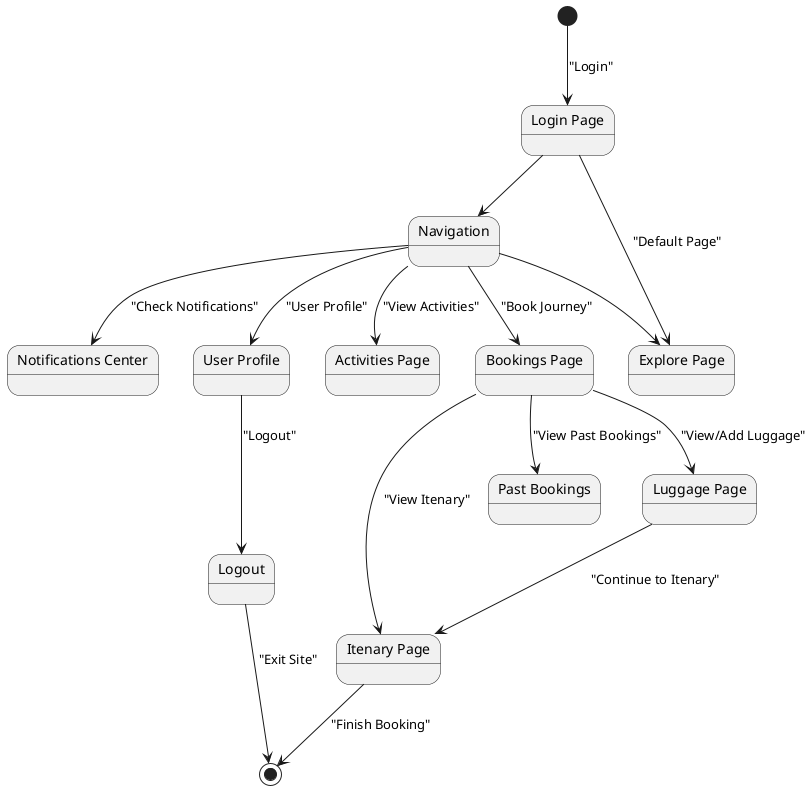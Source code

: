 @startuml

state "Navigation" as Root

state "Explore Page" as Explore

state "Notifications Center" as Notifications

state "User Profile" as UserProfile

state "Activities Page" as Activities 

state "Bookings Page" as Bookings 

state "Luggage Page" as Luggage

state "Itenary Page" as Itenary

state "Login Page" as Login

state "Logout" as Logout

state "Past Bookings" as ViewBooked 

[*] --> Login : "Login"
Login --> Root
Login --> Explore : "Default Page"
Root --> Explore
Root --> Activities : "View Activities"
Root --> Bookings : "Book Journey"
Root --> Notifications : "Check Notifications"
Root --> UserProfile : "User Profile"
Bookings --> Luggage : "View/Add Luggage"
Bookings --> Itenary : "View Itenary"
Bookings --> ViewBooked : "View Past Bookings"
Luggage --> Itenary : "Continue to Itenary"
Itenary --> [*] : "Finish Booking"
UserProfile --> Logout : "Logout"
Logout --> [*] : "Exit Site"
@enduml